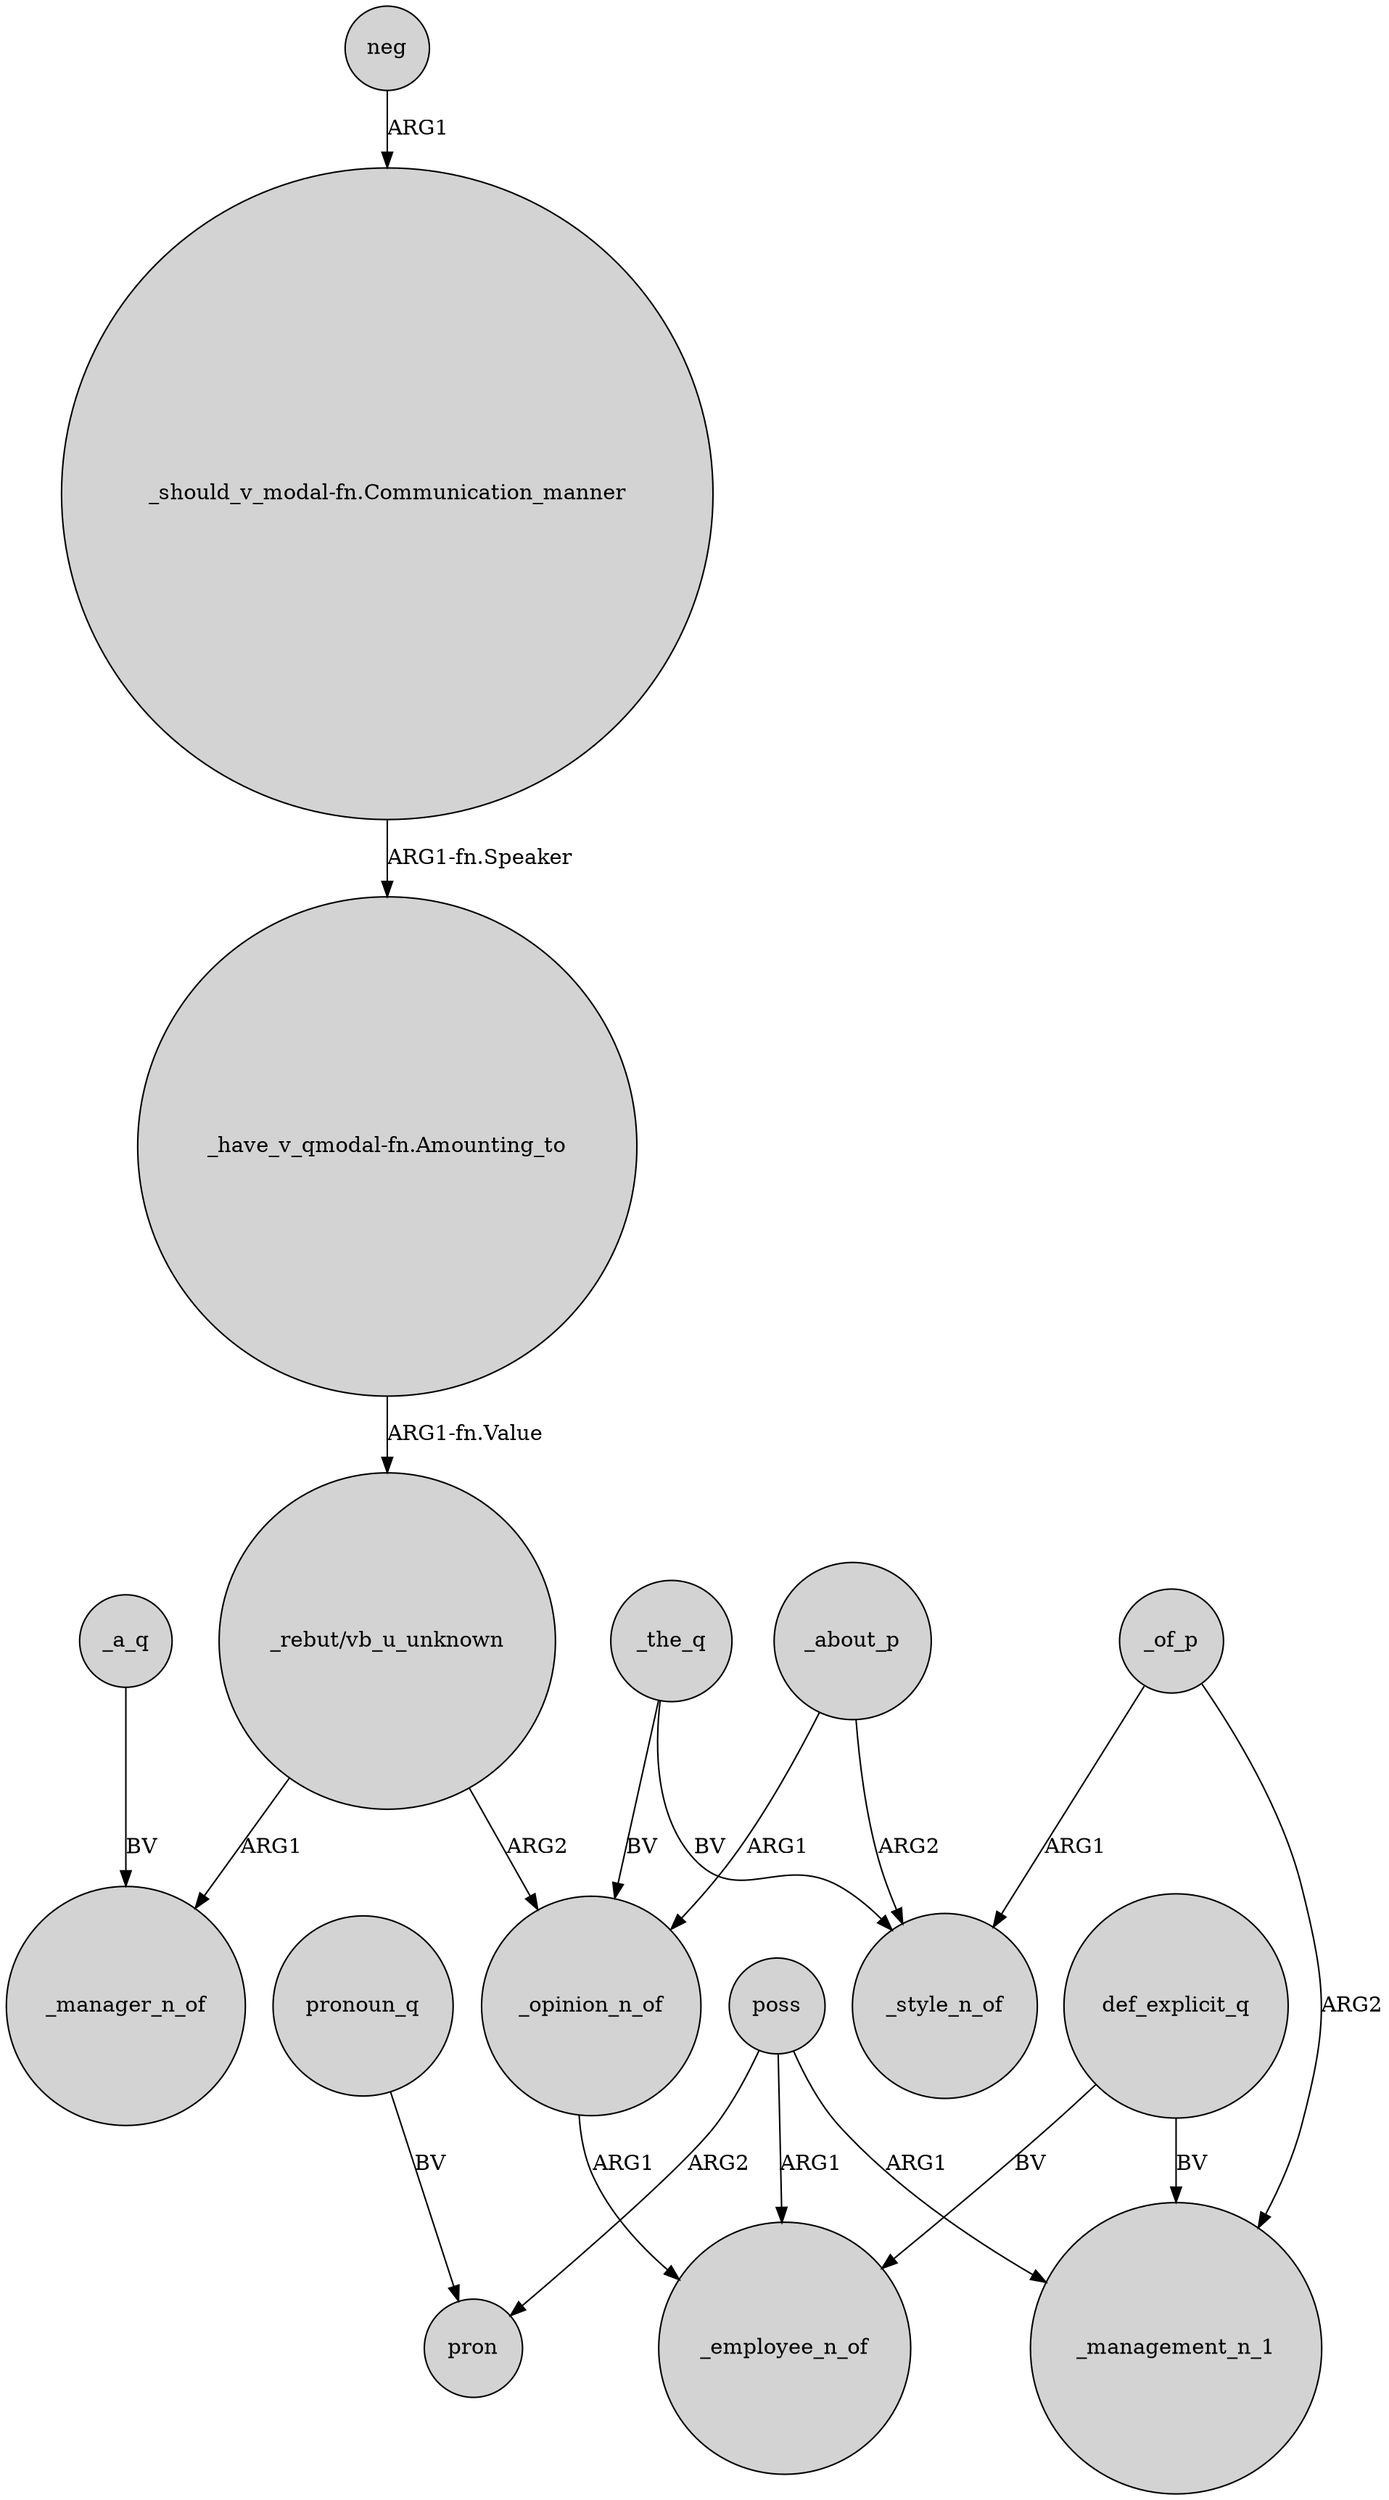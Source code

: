 digraph {
	node [shape=circle style=filled]
	"_have_v_qmodal-fn.Amounting_to" -> "_rebut/vb_u_unknown" [label="ARG1-fn.Value"]
	"_should_v_modal-fn.Communication_manner" -> "_have_v_qmodal-fn.Amounting_to" [label="ARG1-fn.Speaker"]
	_the_q -> _opinion_n_of [label=BV]
	_a_q -> _manager_n_of [label=BV]
	def_explicit_q -> _employee_n_of [label=BV]
	pronoun_q -> pron [label=BV]
	poss -> pron [label=ARG2]
	"_rebut/vb_u_unknown" -> _manager_n_of [label=ARG1]
	def_explicit_q -> _management_n_1 [label=BV]
	_about_p -> _opinion_n_of [label=ARG1]
	_opinion_n_of -> _employee_n_of [label=ARG1]
	neg -> "_should_v_modal-fn.Communication_manner" [label=ARG1]
	_the_q -> _style_n_of [label=BV]
	_of_p -> _style_n_of [label=ARG1]
	_of_p -> _management_n_1 [label=ARG2]
	poss -> _management_n_1 [label=ARG1]
	"_rebut/vb_u_unknown" -> _opinion_n_of [label=ARG2]
	poss -> _employee_n_of [label=ARG1]
	_about_p -> _style_n_of [label=ARG2]
}
